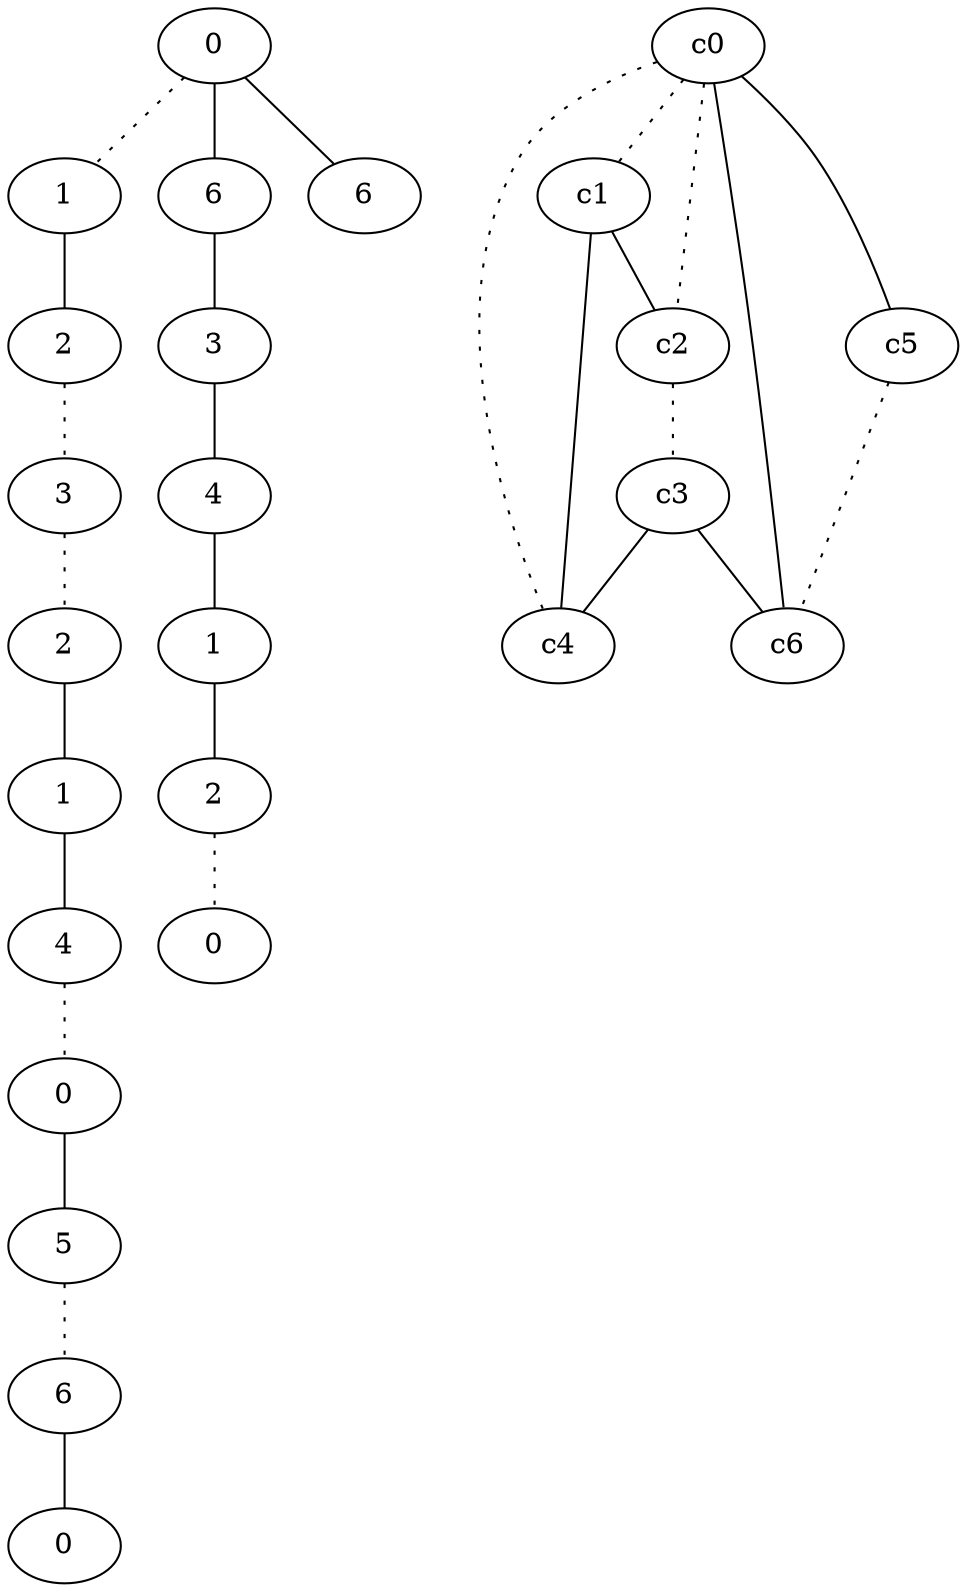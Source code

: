 graph {
a0[label=0];
a1[label=1];
a2[label=2];
a3[label=3];
a4[label=2];
a5[label=1];
a6[label=4];
a7[label=0];
a8[label=5];
a9[label=6];
a10[label=0];
a11[label=6];
a12[label=3];
a13[label=4];
a14[label=1];
a15[label=2];
a16[label=0];
a17[label=6];
a0 -- a1 [style=dotted];
a0 -- a11;
a0 -- a17;
a1 -- a2;
a2 -- a3 [style=dotted];
a3 -- a4 [style=dotted];
a4 -- a5;
a5 -- a6;
a6 -- a7 [style=dotted];
a7 -- a8;
a8 -- a9 [style=dotted];
a9 -- a10;
a11 -- a12;
a12 -- a13;
a13 -- a14;
a14 -- a15;
a15 -- a16 [style=dotted];
c0 -- c1 [style=dotted];
c0 -- c2 [style=dotted];
c0 -- c4 [style=dotted];
c0 -- c5;
c0 -- c6;
c1 -- c2;
c1 -- c4;
c2 -- c3 [style=dotted];
c3 -- c4;
c3 -- c6;
c5 -- c6 [style=dotted];
}
